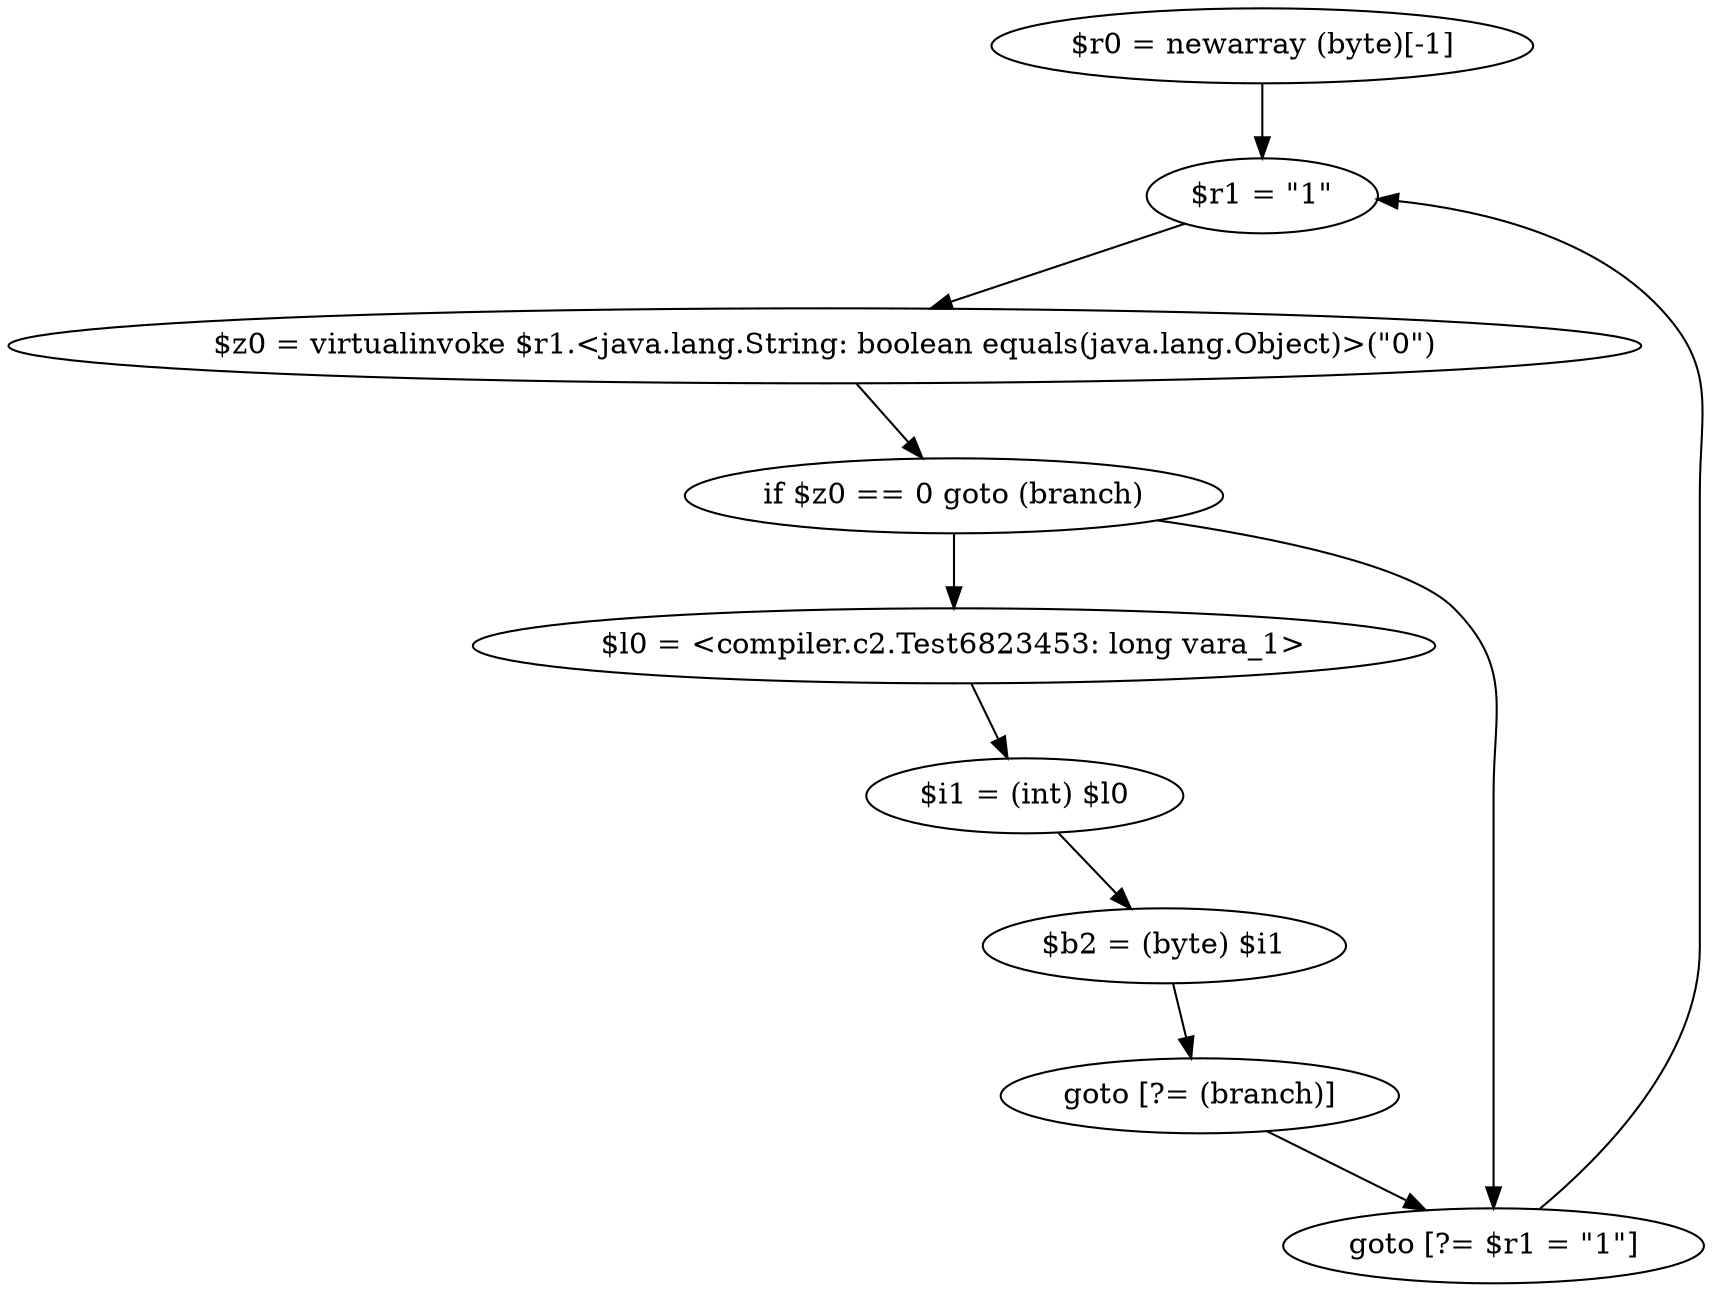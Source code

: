 digraph "unitGraph" {
    "$r0 = newarray (byte)[-1]"
    "$r1 = \"1\""
    "$z0 = virtualinvoke $r1.<java.lang.String: boolean equals(java.lang.Object)>(\"0\")"
    "if $z0 == 0 goto (branch)"
    "$l0 = <compiler.c2.Test6823453: long vara_1>"
    "$i1 = (int) $l0"
    "$b2 = (byte) $i1"
    "goto [?= (branch)]"
    "goto [?= $r1 = \"1\"]"
    "$r0 = newarray (byte)[-1]"->"$r1 = \"1\"";
    "$r1 = \"1\""->"$z0 = virtualinvoke $r1.<java.lang.String: boolean equals(java.lang.Object)>(\"0\")";
    "$z0 = virtualinvoke $r1.<java.lang.String: boolean equals(java.lang.Object)>(\"0\")"->"if $z0 == 0 goto (branch)";
    "if $z0 == 0 goto (branch)"->"$l0 = <compiler.c2.Test6823453: long vara_1>";
    "if $z0 == 0 goto (branch)"->"goto [?= $r1 = \"1\"]";
    "$l0 = <compiler.c2.Test6823453: long vara_1>"->"$i1 = (int) $l0";
    "$i1 = (int) $l0"->"$b2 = (byte) $i1";
    "$b2 = (byte) $i1"->"goto [?= (branch)]";
    "goto [?= (branch)]"->"goto [?= $r1 = \"1\"]";
    "goto [?= $r1 = \"1\"]"->"$r1 = \"1\"";
}
